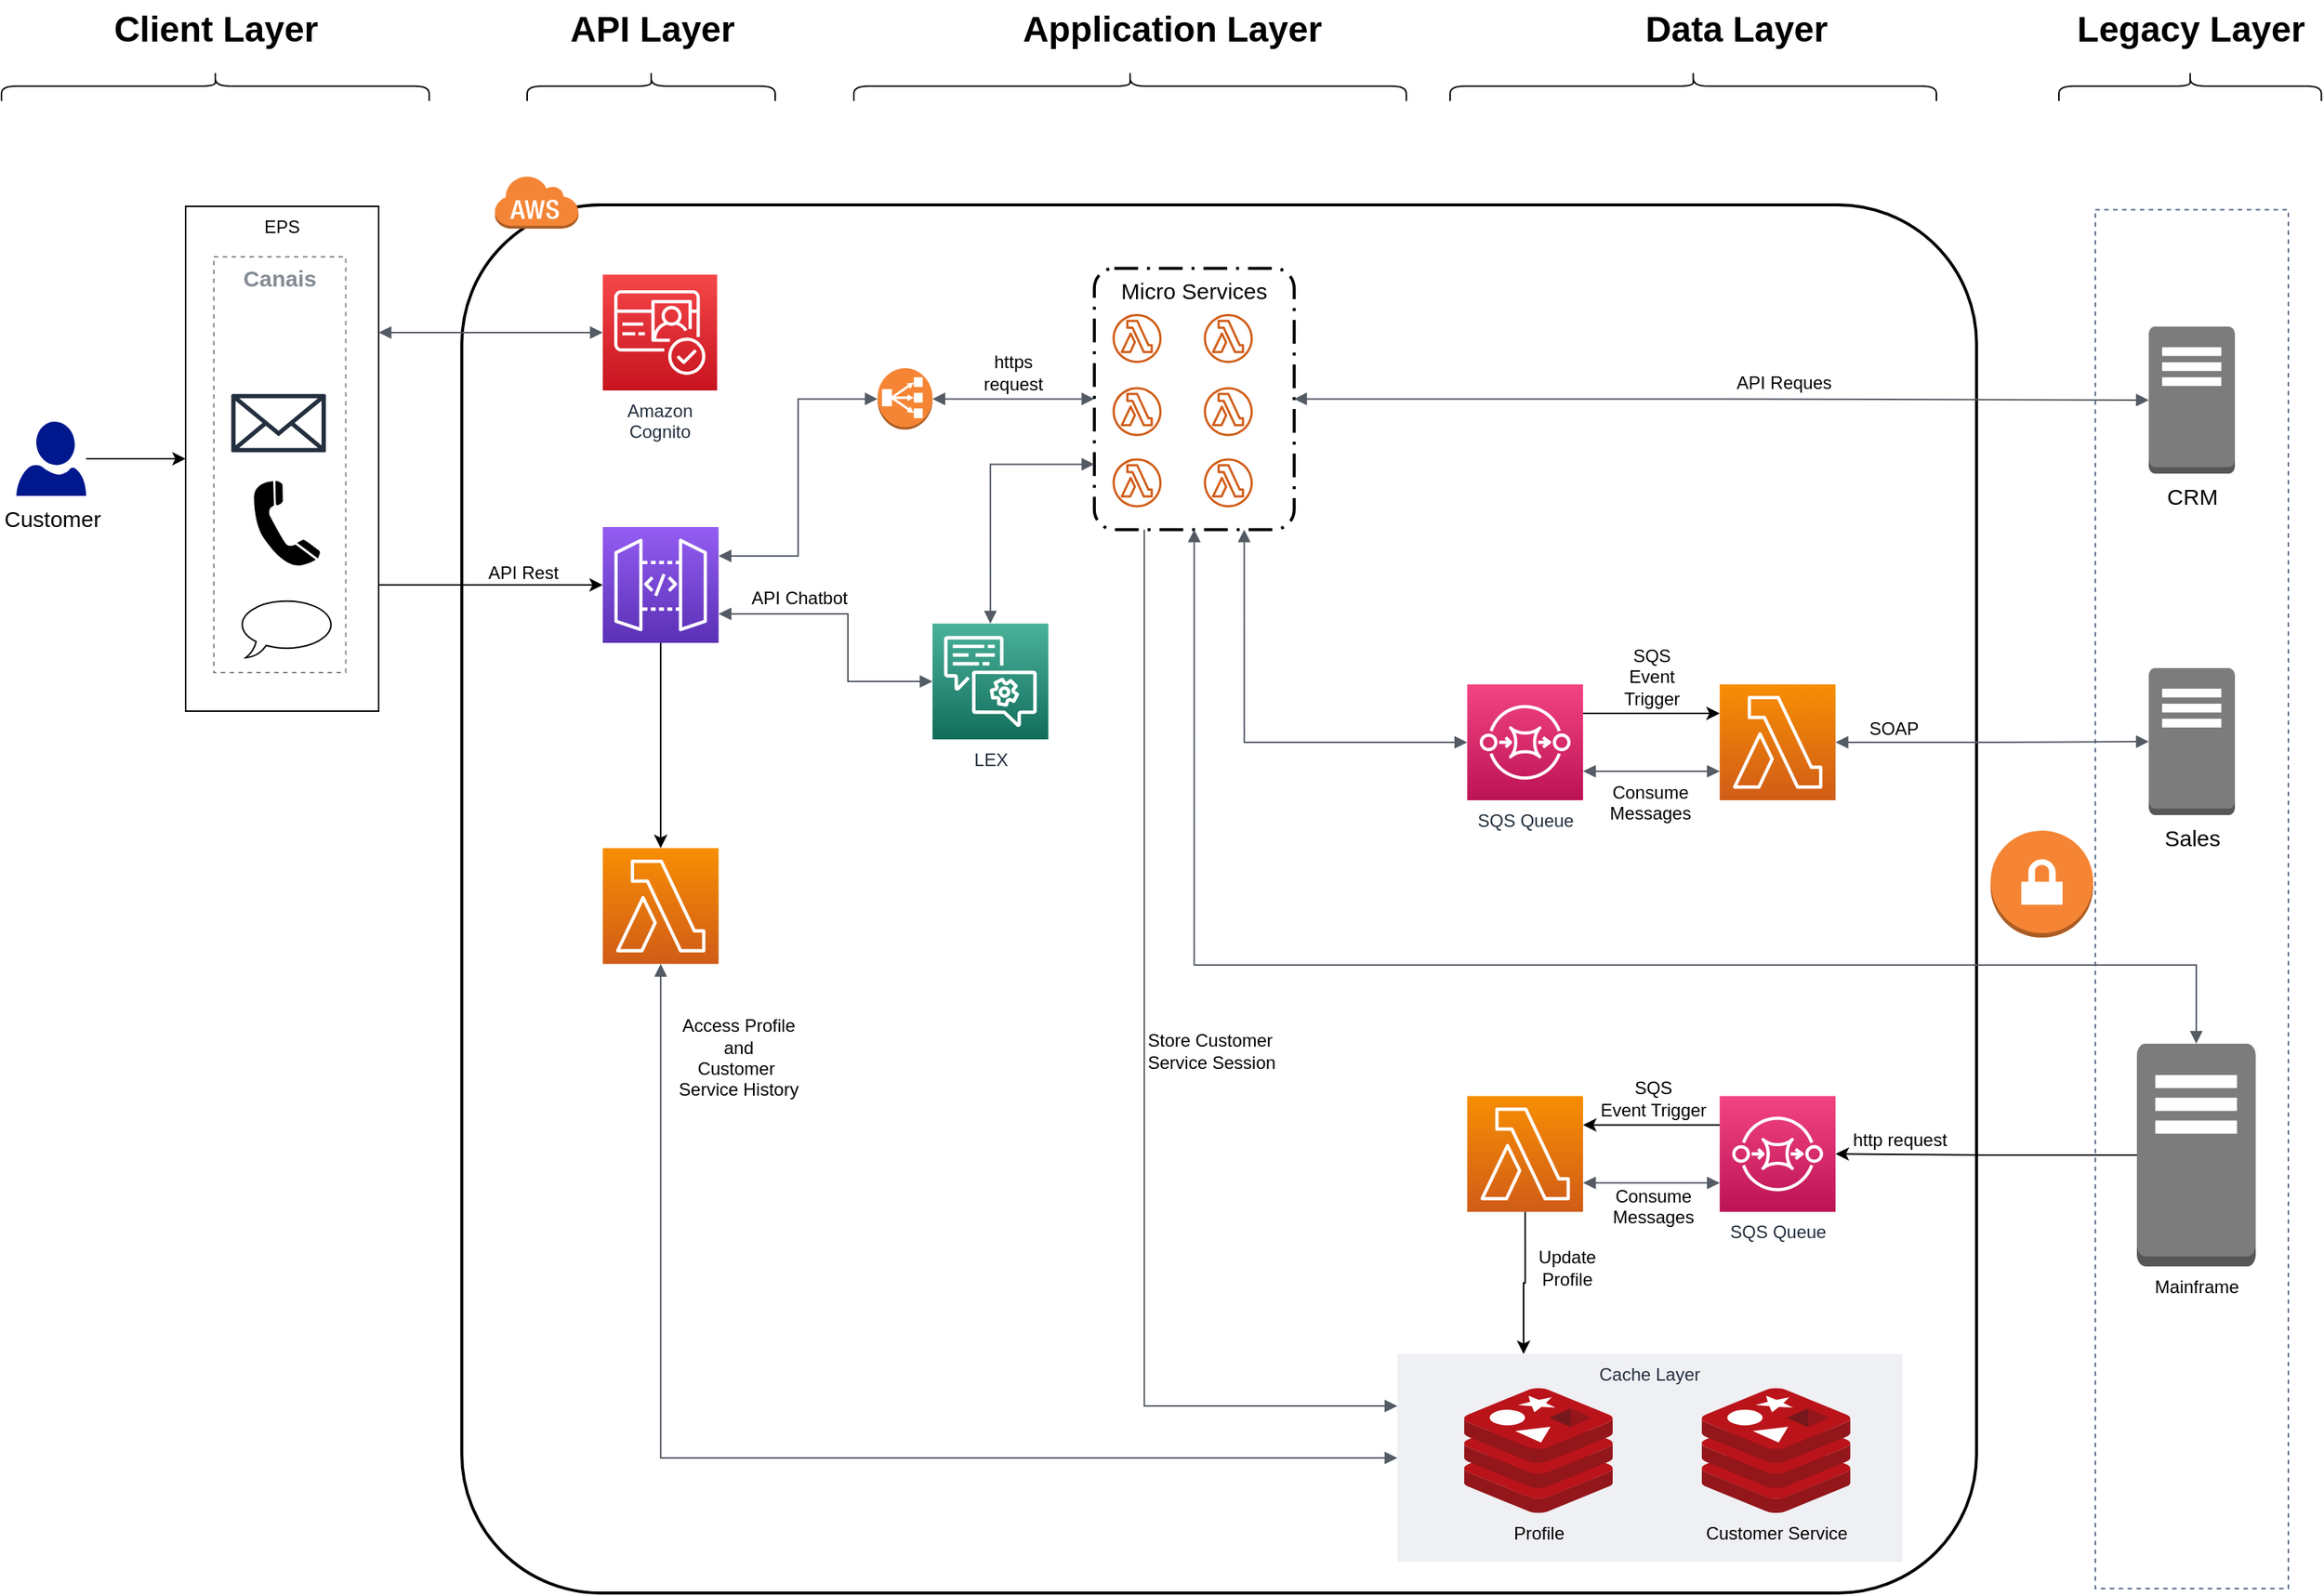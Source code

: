 <mxfile version="14.2.7" type="github">
  <diagram id="Ht1M8jgEwFfnCIfOTk4-" name="Page-1">
    <mxGraphModel dx="1117" dy="637" grid="1" gridSize="10" guides="1" tooltips="1" connect="1" arrows="1" fold="1" page="1" pageScale="1" pageWidth="1654" pageHeight="1169" math="0" shadow="0">
      <root>
        <mxCell id="0" />
        <mxCell id="1" parent="0" />
        <mxCell id="k0RCSUfhI0zsTWzoeVMQ-3" value="" style="fillColor=none;strokeColor=#5A6C86;dashed=1;verticalAlign=top;fontStyle=1;fontColor=#5A6C86;fontSize=15;" vertex="1" parent="1">
          <mxGeometry x="1440" y="171.25" width="130" height="928.75" as="geometry" />
        </mxCell>
        <mxCell id="k0RCSUfhI0zsTWzoeVMQ-63" value="" style="group" vertex="1" connectable="0" parent="1">
          <mxGeometry x="340" y="148" width="1020" height="955" as="geometry" />
        </mxCell>
        <mxCell id="k0RCSUfhI0zsTWzoeVMQ-13" value="" style="rounded=1;arcSize=10;dashed=0;fillColor=none;gradientColor=none;strokeWidth=2;fontSize=15;" vertex="1" parent="k0RCSUfhI0zsTWzoeVMQ-63">
          <mxGeometry y="20" width="1020.0" height="935" as="geometry" />
        </mxCell>
        <mxCell id="k0RCSUfhI0zsTWzoeVMQ-14" value="" style="dashed=0;html=1;shape=mxgraph.aws3.cloud;fillColor=#F58536;gradientColor=none;dashed=0;fontSize=15;" vertex="1" parent="k0RCSUfhI0zsTWzoeVMQ-63">
          <mxGeometry x="21.818" width="56.727" height="36" as="geometry" />
        </mxCell>
        <mxCell id="k0RCSUfhI0zsTWzoeVMQ-65" value="" style="points=[[0,0,0],[0.25,0,0],[0.5,0,0],[0.75,0,0],[1,0,0],[0,1,0],[0.25,1,0],[0.5,1,0],[0.75,1,0],[1,1,0],[0,0.25,0],[0,0.5,0],[0,0.75,0],[1,0.25,0],[1,0.5,0],[1,0.75,0]];outlineConnect=0;fontColor=#232F3E;gradientColor=#F78E04;gradientDirection=north;fillColor=#D05C17;strokeColor=#ffffff;dashed=0;verticalLabelPosition=bottom;verticalAlign=top;align=center;html=1;fontSize=12;fontStyle=0;aspect=fixed;shape=mxgraph.aws4.resourceIcon;resIcon=mxgraph.aws4.lambda;" vertex="1" parent="k0RCSUfhI0zsTWzoeVMQ-63">
          <mxGeometry x="94.908" y="453.25" width="78" height="78" as="geometry" />
        </mxCell>
        <mxCell id="k0RCSUfhI0zsTWzoeVMQ-80" value="Micro Services" style="rounded=1;arcSize=10;dashed=1;fillColor=none;gradientColor=none;dashPattern=8 3 1 3;strokeWidth=2;labelBackgroundColor=none;fontSize=15;verticalAlign=top;" vertex="1" parent="k0RCSUfhI0zsTWzoeVMQ-63">
          <mxGeometry x="425.936" y="62.69" width="134.566" height="176" as="geometry" />
        </mxCell>
        <mxCell id="k0RCSUfhI0zsTWzoeVMQ-81" value="" style="outlineConnect=0;fontColor=#232F3E;gradientColor=none;fillColor=#D05C17;strokeColor=none;dashed=0;verticalLabelPosition=bottom;verticalAlign=top;align=center;html=1;fontSize=12;fontStyle=0;aspect=fixed;pointerEvents=1;shape=mxgraph.aws4.lambda_function;labelBackgroundColor=none;" vertex="1" parent="k0RCSUfhI0zsTWzoeVMQ-63">
          <mxGeometry x="438.225" y="93.44" width="33" height="33" as="geometry" />
        </mxCell>
        <mxCell id="k0RCSUfhI0zsTWzoeVMQ-82" value="" style="outlineConnect=0;dashed=0;verticalLabelPosition=bottom;verticalAlign=top;align=center;html=1;shape=mxgraph.aws3.classic_load_balancer;fillColor=#F58534;gradientColor=none;labelBackgroundColor=none;fontSize=15;" vertex="1" parent="k0RCSUfhI0zsTWzoeVMQ-63">
          <mxGeometry x="280" y="130" width="36.94" height="41.38" as="geometry" />
        </mxCell>
        <mxCell id="k0RCSUfhI0zsTWzoeVMQ-86" value="" style="outlineConnect=0;fontColor=#232F3E;gradientColor=none;fillColor=#D05C17;strokeColor=none;dashed=0;verticalLabelPosition=bottom;verticalAlign=top;align=center;html=1;fontSize=12;fontStyle=0;aspect=fixed;pointerEvents=1;shape=mxgraph.aws4.lambda_function;labelBackgroundColor=none;" vertex="1" parent="k0RCSUfhI0zsTWzoeVMQ-63">
          <mxGeometry x="499.671" y="93.44" width="33" height="33" as="geometry" />
        </mxCell>
        <mxCell id="k0RCSUfhI0zsTWzoeVMQ-87" value="" style="outlineConnect=0;fontColor=#232F3E;gradientColor=none;fillColor=#D05C17;strokeColor=none;dashed=0;verticalLabelPosition=bottom;verticalAlign=top;align=center;html=1;fontSize=12;fontStyle=0;aspect=fixed;pointerEvents=1;shape=mxgraph.aws4.lambda_function;labelBackgroundColor=none;" vertex="1" parent="k0RCSUfhI0zsTWzoeVMQ-63">
          <mxGeometry x="438.225" y="142.69" width="33" height="33" as="geometry" />
        </mxCell>
        <mxCell id="k0RCSUfhI0zsTWzoeVMQ-88" value="" style="outlineConnect=0;fontColor=#232F3E;gradientColor=none;fillColor=#D05C17;strokeColor=none;dashed=0;verticalLabelPosition=bottom;verticalAlign=top;align=center;html=1;fontSize=12;fontStyle=0;aspect=fixed;pointerEvents=1;shape=mxgraph.aws4.lambda_function;labelBackgroundColor=none;" vertex="1" parent="k0RCSUfhI0zsTWzoeVMQ-63">
          <mxGeometry x="499.671" y="142.69" width="33" height="33" as="geometry" />
        </mxCell>
        <mxCell id="k0RCSUfhI0zsTWzoeVMQ-89" value="" style="outlineConnect=0;fontColor=#232F3E;gradientColor=none;fillColor=#D05C17;strokeColor=none;dashed=0;verticalLabelPosition=bottom;verticalAlign=top;align=center;html=1;fontSize=12;fontStyle=0;aspect=fixed;pointerEvents=1;shape=mxgraph.aws4.lambda_function;labelBackgroundColor=none;" vertex="1" parent="k0RCSUfhI0zsTWzoeVMQ-63">
          <mxGeometry x="438.225" y="190.69" width="33" height="33" as="geometry" />
        </mxCell>
        <mxCell id="k0RCSUfhI0zsTWzoeVMQ-90" value="" style="outlineConnect=0;fontColor=#232F3E;gradientColor=none;fillColor=#D05C17;strokeColor=none;dashed=0;verticalLabelPosition=bottom;verticalAlign=top;align=center;html=1;fontSize=12;fontStyle=0;aspect=fixed;pointerEvents=1;shape=mxgraph.aws4.lambda_function;labelBackgroundColor=none;" vertex="1" parent="k0RCSUfhI0zsTWzoeVMQ-63">
          <mxGeometry x="499.671" y="190.69" width="33" height="33" as="geometry" />
        </mxCell>
        <mxCell id="k0RCSUfhI0zsTWzoeVMQ-93" value="" style="edgeStyle=orthogonalEdgeStyle;html=1;endArrow=block;elbow=vertical;startArrow=block;startFill=1;endFill=1;strokeColor=#545B64;rounded=0;fontSize=15;exitX=1;exitY=0.5;exitDx=0;exitDy=0;entryX=0;entryY=0.5;entryDx=0;entryDy=0;exitPerimeter=0;labelBackgroundColor=none;verticalAlign=bottom;" edge="1" parent="k0RCSUfhI0zsTWzoeVMQ-63" source="k0RCSUfhI0zsTWzoeVMQ-82" target="k0RCSUfhI0zsTWzoeVMQ-80">
          <mxGeometry width="100" relative="1" as="geometry">
            <mxPoint x="408.0" y="250" as="sourcePoint" />
            <mxPoint x="559.046" y="250" as="targetPoint" />
          </mxGeometry>
        </mxCell>
        <mxCell id="k0RCSUfhI0zsTWzoeVMQ-103" value="https &lt;br style=&quot;font-size: 12px;&quot;&gt;request" style="edgeLabel;html=1;align=center;verticalAlign=bottom;resizable=0;points=[];fontSize=12;labelBackgroundColor=none;" vertex="1" connectable="0" parent="k0RCSUfhI0zsTWzoeVMQ-93">
          <mxGeometry x="-0.268" y="1" relative="1" as="geometry">
            <mxPoint x="14" as="offset" />
          </mxGeometry>
        </mxCell>
        <mxCell id="k0RCSUfhI0zsTWzoeVMQ-130" style="edgeStyle=orthogonalEdgeStyle;rounded=0;orthogonalLoop=1;jettySize=auto;html=1;exitX=1;exitY=0.25;exitDx=0;exitDy=0;exitPerimeter=0;entryX=0;entryY=0.25;entryDx=0;entryDy=0;entryPerimeter=0;labelBackgroundColor=none;fontSize=15;verticalAlign=bottom;" edge="1" parent="k0RCSUfhI0zsTWzoeVMQ-63" source="k0RCSUfhI0zsTWzoeVMQ-106" target="k0RCSUfhI0zsTWzoeVMQ-129">
          <mxGeometry relative="1" as="geometry" />
        </mxCell>
        <mxCell id="k0RCSUfhI0zsTWzoeVMQ-134" value="SQS&lt;br style=&quot;font-size: 12px;&quot;&gt;Event&lt;br style=&quot;font-size: 12px;&quot;&gt;Trigger" style="edgeLabel;html=1;align=center;verticalAlign=bottom;resizable=0;points=[];fontSize=12;labelBackgroundColor=none;" vertex="1" connectable="0" parent="k0RCSUfhI0zsTWzoeVMQ-130">
          <mxGeometry x="0.241" y="1" relative="1" as="geometry">
            <mxPoint x="-11" as="offset" />
          </mxGeometry>
        </mxCell>
        <mxCell id="k0RCSUfhI0zsTWzoeVMQ-106" value="SQS Queue" style="points=[[0,0,0],[0.25,0,0],[0.5,0,0],[0.75,0,0],[1,0,0],[0,1,0],[0.25,1,0],[0.5,1,0],[0.75,1,0],[1,1,0],[0,0.25,0],[0,0.5,0],[0,0.75,0],[1,0.25,0],[1,0.5,0],[1,0.75,0]];outlineConnect=0;fontColor=#232F3E;gradientColor=#F34482;gradientDirection=north;fillColor=#BC1356;strokeColor=#ffffff;dashed=0;verticalLabelPosition=bottom;verticalAlign=top;align=center;html=1;fontSize=12;fontStyle=0;aspect=fixed;shape=mxgraph.aws4.resourceIcon;resIcon=mxgraph.aws4.sqs;" vertex="1" parent="k0RCSUfhI0zsTWzoeVMQ-63">
          <mxGeometry x="677.06" y="343" width="78" height="78" as="geometry" />
        </mxCell>
        <mxCell id="k0RCSUfhI0zsTWzoeVMQ-109" value="" style="edgeStyle=orthogonalEdgeStyle;html=1;endArrow=block;elbow=vertical;startArrow=block;startFill=1;endFill=1;strokeColor=#545B64;rounded=0;labelBackgroundColor=none;fontSize=15;entryX=0;entryY=0.5;entryDx=0;entryDy=0;entryPerimeter=0;exitX=0.75;exitY=1;exitDx=0;exitDy=0;" edge="1" parent="k0RCSUfhI0zsTWzoeVMQ-63" source="k0RCSUfhI0zsTWzoeVMQ-80" target="k0RCSUfhI0zsTWzoeVMQ-106">
          <mxGeometry width="100" relative="1" as="geometry">
            <mxPoint x="761.928" y="212" as="sourcePoint" />
            <mxPoint x="884.819" y="212" as="targetPoint" />
          </mxGeometry>
        </mxCell>
        <mxCell id="k0RCSUfhI0zsTWzoeVMQ-129" value="" style="points=[[0,0,0],[0.25,0,0],[0.5,0,0],[0.75,0,0],[1,0,0],[0,1,0],[0.25,1,0],[0.5,1,0],[0.75,1,0],[1,1,0],[0,0.25,0],[0,0.5,0],[0,0.75,0],[1,0.25,0],[1,0.5,0],[1,0.75,0]];outlineConnect=0;fontColor=#232F3E;gradientColor=#F78E04;gradientDirection=north;fillColor=#D05C17;strokeColor=#ffffff;dashed=0;verticalLabelPosition=bottom;verticalAlign=top;align=center;html=1;fontSize=12;fontStyle=0;aspect=fixed;shape=mxgraph.aws4.resourceIcon;resIcon=mxgraph.aws4.lambda;" vertex="1" parent="k0RCSUfhI0zsTWzoeVMQ-63">
          <mxGeometry x="847.084" y="343" width="78" height="78" as="geometry" />
        </mxCell>
        <mxCell id="k0RCSUfhI0zsTWzoeVMQ-131" value="" style="edgeStyle=orthogonalEdgeStyle;html=1;endArrow=block;elbow=vertical;startArrow=block;startFill=1;endFill=1;strokeColor=#545B64;rounded=0;labelBackgroundColor=none;fontSize=15;exitX=1;exitY=0.75;exitDx=0;exitDy=0;exitPerimeter=0;entryX=0;entryY=0.75;entryDx=0;entryDy=0;entryPerimeter=0;" edge="1" parent="k0RCSUfhI0zsTWzoeVMQ-63" source="k0RCSUfhI0zsTWzoeVMQ-106" target="k0RCSUfhI0zsTWzoeVMQ-129">
          <mxGeometry width="100" relative="1" as="geometry">
            <mxPoint x="760.06" y="454" as="sourcePoint" />
            <mxPoint x="882.952" y="454" as="targetPoint" />
          </mxGeometry>
        </mxCell>
        <mxCell id="k0RCSUfhI0zsTWzoeVMQ-98" value="&lt;br style=&quot;font-size: 12px&quot;&gt;&lt;br style=&quot;font-size: 12px&quot;&gt;&lt;span style=&quot;color: rgb(0 , 0 , 0) ; font-family: &amp;#34;helvetica&amp;#34; ; font-size: 12px ; font-style: normal ; font-weight: 400 ; letter-spacing: normal ; text-align: center ; text-indent: 0px ; text-transform: none ; word-spacing: 0px ; display: inline ; float: none&quot;&gt;Access Profile &lt;br&gt;and&lt;/span&gt;&lt;br style=&quot;color: rgb(0 , 0 , 0) ; font-family: &amp;#34;helvetica&amp;#34; ; font-size: 12px ; font-style: normal ; font-weight: 400 ; letter-spacing: normal ; text-align: center ; text-indent: 0px ; text-transform: none ; word-spacing: 0px&quot;&gt;&lt;span style=&quot;color: rgb(0 , 0 , 0) ; font-family: &amp;#34;helvetica&amp;#34; ; font-size: 12px ; font-style: normal ; font-weight: 400 ; letter-spacing: normal ; text-align: center ; text-indent: 0px ; text-transform: none ; word-spacing: 0px ; display: inline ; float: none&quot;&gt;Customer&amp;nbsp;&lt;br style=&quot;font-size: 12px&quot;&gt;Service History&lt;/span&gt;" style="edgeLabel;html=1;align=center;verticalAlign=middle;resizable=0;points=[];fontSize=12;labelBackgroundColor=none;" vertex="1" connectable="0" parent="k0RCSUfhI0zsTWzoeVMQ-63">
          <mxGeometry x="211.205" y="573" as="geometry">
            <mxPoint x="-25" y="7" as="offset" />
          </mxGeometry>
        </mxCell>
        <mxCell id="k0RCSUfhI0zsTWzoeVMQ-42" value="Cache Layer" style="fillColor=#EFF0F3;strokeColor=none;dashed=0;verticalAlign=top;fontStyle=0;fontColor=#232F3D;" vertex="1" parent="k0RCSUfhI0zsTWzoeVMQ-63">
          <mxGeometry x="630" y="794" width="340" height="140" as="geometry" />
        </mxCell>
        <mxCell id="k0RCSUfhI0zsTWzoeVMQ-41" value="Profile" style="aspect=fixed;html=1;points=[];align=center;image;fontSize=12;image=img/lib/mscae/Cache_Redis_Product.svg;labelBackgroundColor=none;" vertex="1" parent="k0RCSUfhI0zsTWzoeVMQ-63">
          <mxGeometry x="675" y="817" width="100" height="84" as="geometry" />
        </mxCell>
        <mxCell id="k0RCSUfhI0zsTWzoeVMQ-43" value="Customer Service" style="aspect=fixed;html=1;points=[];align=center;image;fontSize=12;image=img/lib/mscae/Cache_Redis_Product.svg;labelBackgroundColor=none;" vertex="1" parent="k0RCSUfhI0zsTWzoeVMQ-63">
          <mxGeometry x="835" y="817" width="100" height="84" as="geometry" />
        </mxCell>
        <mxCell id="k0RCSUfhI0zsTWzoeVMQ-97" value="" style="edgeStyle=orthogonalEdgeStyle;html=1;endArrow=block;elbow=vertical;startArrow=block;startFill=1;endFill=1;strokeColor=#545B64;rounded=0;fontSize=15;entryX=0.5;entryY=1;entryDx=0;entryDy=0;entryPerimeter=0;exitX=0;exitY=0.5;exitDx=0;exitDy=0;" edge="1" parent="k0RCSUfhI0zsTWzoeVMQ-63" source="k0RCSUfhI0zsTWzoeVMQ-42" target="k0RCSUfhI0zsTWzoeVMQ-65">
          <mxGeometry width="100" relative="1" as="geometry">
            <mxPoint x="100" y="512" as="sourcePoint" />
            <mxPoint x="200" y="512" as="targetPoint" />
          </mxGeometry>
        </mxCell>
        <mxCell id="k0RCSUfhI0zsTWzoeVMQ-27" value="SQS Queue" style="points=[[0,0,0],[0.25,0,0],[0.5,0,0],[0.75,0,0],[1,0,0],[0,1,0],[0.25,1,0],[0.5,1,0],[0.75,1,0],[1,1,0],[0,0.25,0],[0,0.5,0],[0,0.75,0],[1,0.25,0],[1,0.5,0],[1,0.75,0]];outlineConnect=0;fontColor=#232F3E;gradientColor=#F34482;gradientDirection=north;fillColor=#BC1356;strokeColor=#ffffff;dashed=0;verticalLabelPosition=bottom;verticalAlign=top;align=center;html=1;fontSize=12;fontStyle=0;aspect=fixed;shape=mxgraph.aws4.resourceIcon;resIcon=mxgraph.aws4.sqs;" vertex="1" parent="k0RCSUfhI0zsTWzoeVMQ-63">
          <mxGeometry x="847.08" y="620.25" width="78" height="78" as="geometry" />
        </mxCell>
        <mxCell id="k0RCSUfhI0zsTWzoeVMQ-56" value="" style="points=[[0,0,0],[0.25,0,0],[0.5,0,0],[0.75,0,0],[1,0,0],[0,1,0],[0.25,1,0],[0.5,1,0],[0.75,1,0],[1,1,0],[0,0.25,0],[0,0.5,0],[0,0.75,0],[1,0.25,0],[1,0.5,0],[1,0.75,0]];outlineConnect=0;fontColor=#232F3E;gradientColor=#F78E04;gradientDirection=north;fillColor=#D05C17;strokeColor=#ffffff;dashed=0;verticalLabelPosition=bottom;verticalAlign=top;align=center;html=1;fontSize=12;fontStyle=0;aspect=fixed;shape=mxgraph.aws4.resourceIcon;resIcon=mxgraph.aws4.lambda;" vertex="1" parent="k0RCSUfhI0zsTWzoeVMQ-63">
          <mxGeometry x="677.06" y="620.25" width="78" height="78" as="geometry" />
        </mxCell>
        <mxCell id="k0RCSUfhI0zsTWzoeVMQ-54" value="" style="edgeStyle=orthogonalEdgeStyle;rounded=0;orthogonalLoop=1;jettySize=auto;html=1;fontSize=15;exitX=0;exitY=0.25;exitDx=0;exitDy=0;exitPerimeter=0;entryX=1;entryY=0.25;entryDx=0;entryDy=0;entryPerimeter=0;" edge="1" parent="k0RCSUfhI0zsTWzoeVMQ-63" source="k0RCSUfhI0zsTWzoeVMQ-27" target="k0RCSUfhI0zsTWzoeVMQ-56">
          <mxGeometry relative="1" as="geometry">
            <mxPoint x="467" y="659.333" as="targetPoint" />
          </mxGeometry>
        </mxCell>
        <mxCell id="k0RCSUfhI0zsTWzoeVMQ-59" value="SQS&lt;br style=&quot;font-size: 12px;&quot;&gt;Event Trigger" style="edgeLabel;html=1;align=center;verticalAlign=bottom;resizable=0;points=[];fontSize=12;labelBackgroundColor=none;" vertex="1" connectable="0" parent="k0RCSUfhI0zsTWzoeVMQ-54">
          <mxGeometry x="-0.211" y="1" relative="1" as="geometry">
            <mxPoint x="-9.33" y="-2.5" as="offset" />
          </mxGeometry>
        </mxCell>
        <mxCell id="k0RCSUfhI0zsTWzoeVMQ-58" value="" style="edgeStyle=orthogonalEdgeStyle;html=1;endArrow=block;elbow=vertical;startArrow=block;startFill=1;endFill=1;strokeColor=#545B64;rounded=0;fontSize=15;exitX=1;exitY=0.75;exitDx=0;exitDy=0;exitPerimeter=0;entryX=0;entryY=0.75;entryDx=0;entryDy=0;entryPerimeter=0;" edge="1" parent="k0RCSUfhI0zsTWzoeVMQ-63" source="k0RCSUfhI0zsTWzoeVMQ-56" target="k0RCSUfhI0zsTWzoeVMQ-27">
          <mxGeometry width="100" relative="1" as="geometry">
            <mxPoint x="480" y="672" as="sourcePoint" />
            <mxPoint x="580" y="672" as="targetPoint" />
          </mxGeometry>
        </mxCell>
        <mxCell id="k0RCSUfhI0zsTWzoeVMQ-135" value="Consume&lt;br style=&quot;font-size: 12px;&quot;&gt;Messages" style="edgeLabel;html=1;align=center;verticalAlign=top;resizable=0;points=[];fontSize=12;labelBackgroundColor=none;" vertex="1" connectable="0" parent="k0RCSUfhI0zsTWzoeVMQ-58">
          <mxGeometry x="-0.277" y="-2" relative="1" as="geometry">
            <mxPoint x="13.33" y="-6.5" as="offset" />
          </mxGeometry>
        </mxCell>
        <mxCell id="k0RCSUfhI0zsTWzoeVMQ-61" style="edgeStyle=orthogonalEdgeStyle;rounded=0;orthogonalLoop=1;jettySize=auto;html=1;fontSize=15;exitX=0.5;exitY=1;exitDx=0;exitDy=0;exitPerimeter=0;entryX=0.25;entryY=0;entryDx=0;entryDy=0;" edge="1" parent="k0RCSUfhI0zsTWzoeVMQ-63" source="k0RCSUfhI0zsTWzoeVMQ-56" target="k0RCSUfhI0zsTWzoeVMQ-42">
          <mxGeometry relative="1" as="geometry" />
        </mxCell>
        <mxCell id="k0RCSUfhI0zsTWzoeVMQ-62" value="Update &lt;br style=&quot;font-size: 12px;&quot;&gt;Profile" style="edgeLabel;html=1;align=center;verticalAlign=bottom;resizable=0;points=[];fontSize=12;labelBackgroundColor=none;" vertex="1" connectable="0" parent="k0RCSUfhI0zsTWzoeVMQ-61">
          <mxGeometry x="-0.256" relative="1" as="geometry">
            <mxPoint x="28" y="18.75" as="offset" />
          </mxGeometry>
        </mxCell>
        <mxCell id="k0RCSUfhI0zsTWzoeVMQ-165" value="Consume&lt;br style=&quot;font-size: 12px;&quot;&gt;Messages" style="edgeLabel;html=1;align=center;verticalAlign=top;resizable=0;points=[];fontSize=12;labelBackgroundColor=none;" vertex="1" connectable="0" parent="k0RCSUfhI0zsTWzoeVMQ-63">
          <mxGeometry x="800.001" y="402" as="geometry" />
        </mxCell>
        <mxCell id="k0RCSUfhI0zsTWzoeVMQ-170" value="LEX" style="points=[[0,0,0],[0.25,0,0],[0.5,0,0],[0.75,0,0],[1,0,0],[0,1,0],[0.25,1,0],[0.5,1,0],[0.75,1,0],[1,1,0],[0,0.25,0],[0,0.5,0],[0,0.75,0],[1,0.25,0],[1,0.5,0],[1,0.75,0]];outlineConnect=0;fontColor=#232F3E;gradientColor=#4AB29A;gradientDirection=north;fillColor=#116D5B;strokeColor=#ffffff;dashed=0;verticalLabelPosition=bottom;verticalAlign=top;align=center;html=1;fontSize=12;fontStyle=0;aspect=fixed;shape=mxgraph.aws4.resourceIcon;resIcon=mxgraph.aws4.lex;labelBackgroundColor=none;" vertex="1" parent="k0RCSUfhI0zsTWzoeVMQ-63">
          <mxGeometry x="316.94" y="302" width="78" height="78" as="geometry" />
        </mxCell>
        <mxCell id="k0RCSUfhI0zsTWzoeVMQ-178" value="" style="edgeStyle=orthogonalEdgeStyle;html=1;endArrow=block;elbow=vertical;startArrow=block;startFill=1;endFill=1;strokeColor=#545B64;rounded=0;labelBackgroundColor=none;fontSize=12;entryX=0;entryY=0.75;entryDx=0;entryDy=0;exitX=0.5;exitY=0;exitDx=0;exitDy=0;exitPerimeter=0;" edge="1" parent="k0RCSUfhI0zsTWzoeVMQ-63" source="k0RCSUfhI0zsTWzoeVMQ-170" target="k0RCSUfhI0zsTWzoeVMQ-80">
          <mxGeometry width="100" relative="1" as="geometry">
            <mxPoint x="370" y="492" as="sourcePoint" />
            <mxPoint x="470" y="492" as="targetPoint" />
          </mxGeometry>
        </mxCell>
        <mxCell id="k0RCSUfhI0zsTWzoeVMQ-181" value="" style="edgeStyle=orthogonalEdgeStyle;html=1;endArrow=block;elbow=vertical;startArrow=none;endFill=1;strokeColor=#545B64;rounded=0;labelBackgroundColor=none;fontSize=12;exitX=0.25;exitY=1;exitDx=0;exitDy=0;entryX=0;entryY=0.25;entryDx=0;entryDy=0;" edge="1" parent="k0RCSUfhI0zsTWzoeVMQ-63" source="k0RCSUfhI0zsTWzoeVMQ-80" target="k0RCSUfhI0zsTWzoeVMQ-42">
          <mxGeometry width="100" relative="1" as="geometry">
            <mxPoint x="430" y="232" as="sourcePoint" />
            <mxPoint x="530" y="232" as="targetPoint" />
          </mxGeometry>
        </mxCell>
        <mxCell id="k0RCSUfhI0zsTWzoeVMQ-182" value="Store Customer &lt;br&gt;Service Session" style="edgeLabel;html=1;align=left;verticalAlign=middle;resizable=0;points=[];fontSize=12;labelBackgroundColor=none;" vertex="1" connectable="0" parent="k0RCSUfhI0zsTWzoeVMQ-181">
          <mxGeometry x="-0.076" relative="1" as="geometry">
            <mxPoint as="offset" />
          </mxGeometry>
        </mxCell>
        <mxCell id="k0RCSUfhI0zsTWzoeVMQ-73" value="EPS" style="fillColor=none;dashed=0;verticalAlign=top;fontStyle=0;labelBackgroundColor=none;" vertex="1" parent="1">
          <mxGeometry x="154" y="169" width="130" height="340" as="geometry" />
        </mxCell>
        <mxCell id="k0RCSUfhI0zsTWzoeVMQ-71" style="edgeStyle=orthogonalEdgeStyle;rounded=0;orthogonalLoop=1;jettySize=auto;html=1;exitX=1;exitY=0.75;exitDx=0;exitDy=0;fontSize=15;entryX=0;entryY=0.5;entryDx=0;entryDy=0;entryPerimeter=0;" edge="1" parent="1" source="k0RCSUfhI0zsTWzoeVMQ-73" target="k0RCSUfhI0zsTWzoeVMQ-83">
          <mxGeometry relative="1" as="geometry">
            <mxPoint x="403.91" y="424" as="targetPoint" />
          </mxGeometry>
        </mxCell>
        <mxCell id="k0RCSUfhI0zsTWzoeVMQ-104" value="API Rest" style="edgeLabel;html=1;align=center;verticalAlign=bottom;resizable=0;points=[];fontSize=12;labelBackgroundColor=none;" vertex="1" connectable="0" parent="k0RCSUfhI0zsTWzoeVMQ-71">
          <mxGeometry x="-0.321" relative="1" as="geometry">
            <mxPoint x="46" as="offset" />
          </mxGeometry>
        </mxCell>
        <mxCell id="k0RCSUfhI0zsTWzoeVMQ-68" style="edgeStyle=orthogonalEdgeStyle;rounded=0;orthogonalLoop=1;jettySize=auto;html=1;fontSize=15;entryX=0;entryY=0.5;entryDx=0;entryDy=0;" edge="1" parent="1" source="k0RCSUfhI0zsTWzoeVMQ-66" target="k0RCSUfhI0zsTWzoeVMQ-73">
          <mxGeometry relative="1" as="geometry">
            <mxPoint x="150" y="334" as="targetPoint" />
          </mxGeometry>
        </mxCell>
        <mxCell id="k0RCSUfhI0zsTWzoeVMQ-66" value="Customer" style="aspect=fixed;pointerEvents=1;shadow=0;dashed=0;html=1;strokeColor=none;labelPosition=center;verticalLabelPosition=bottom;verticalAlign=top;align=center;fillColor=#00188D;shape=mxgraph.azure.user;labelBackgroundColor=none;fontSize=15;" vertex="1" parent="1">
          <mxGeometry x="40" y="314" width="47" height="50" as="geometry" />
        </mxCell>
        <mxCell id="k0RCSUfhI0zsTWzoeVMQ-70" value="" style="edgeStyle=orthogonalEdgeStyle;html=1;endArrow=block;elbow=vertical;startArrow=block;startFill=1;endFill=1;strokeColor=#545B64;rounded=0;fontSize=15;exitX=1;exitY=0.25;exitDx=0;exitDy=0;" edge="1" parent="1" source="k0RCSUfhI0zsTWzoeVMQ-73" target="UEzPUAAOIrF-is8g5C7q-111">
          <mxGeometry width="100" relative="1" as="geometry">
            <mxPoint x="290" y="320" as="sourcePoint" />
            <mxPoint x="390" y="320" as="targetPoint" />
          </mxGeometry>
        </mxCell>
        <mxCell id="k0RCSUfhI0zsTWzoeVMQ-74" value="" style="group" vertex="1" connectable="0" parent="1">
          <mxGeometry x="168.07" y="203" width="93.75" height="280" as="geometry" />
        </mxCell>
        <mxCell id="k0RCSUfhI0zsTWzoeVMQ-12" value="&lt;b style=&quot;font-size: 15px;&quot;&gt;&lt;font style=&quot;font-size: 15px;&quot;&gt;Canais&lt;/font&gt;&lt;/b&gt;" style="outlineConnect=0;gradientColor=none;html=1;whiteSpace=wrap;fontSize=15;fontStyle=0;strokeColor=#858B94;fillColor=none;verticalAlign=top;align=center;fontColor=#858B94;dashed=1;spacingTop=-1;" vertex="1" parent="k0RCSUfhI0zsTWzoeVMQ-74">
          <mxGeometry x="4.93" width="88.82" height="280" as="geometry" />
        </mxCell>
        <mxCell id="k0RCSUfhI0zsTWzoeVMQ-7" value="" style="shape=image;html=1;verticalAlign=top;verticalLabelPosition=bottom;labelBackgroundColor=#ffffff;imageAspect=0;aspect=fixed;image=https://cdn4.iconfinder.com/data/icons/miu-social/60/whatsapp-social-media-128.png" vertex="1" parent="k0RCSUfhI0zsTWzoeVMQ-74">
          <mxGeometry y="8" width="92" height="92" as="geometry" />
        </mxCell>
        <mxCell id="k0RCSUfhI0zsTWzoeVMQ-8" value="" style="outlineConnect=0;fontColor=#232F3E;gradientColor=none;fillColor=#232F3E;strokeColor=none;dashed=0;verticalLabelPosition=bottom;verticalAlign=top;align=center;html=1;fontSize=12;fontStyle=0;aspect=fixed;pointerEvents=1;shape=mxgraph.aws4.email_2;" vertex="1" parent="k0RCSUfhI0zsTWzoeVMQ-74">
          <mxGeometry x="16.68" y="92" width="63.68" height="40" as="geometry" />
        </mxCell>
        <mxCell id="k0RCSUfhI0zsTWzoeVMQ-10" value="" style="whiteSpace=wrap;html=1;shape=mxgraph.basic.oval_callout" vertex="1" parent="k0RCSUfhI0zsTWzoeVMQ-74">
          <mxGeometry x="20.91" y="230" width="66.66" height="40" as="geometry" />
        </mxCell>
        <mxCell id="k0RCSUfhI0zsTWzoeVMQ-11" value="" style="shape=mxgraph.signs.tech.telephone_3;html=1;pointerEvents=1;fillColor=#000000;strokeColor=none;verticalLabelPosition=bottom;verticalAlign=top;align=center;" vertex="1" parent="k0RCSUfhI0zsTWzoeVMQ-74">
          <mxGeometry x="31.81" y="150.75" width="44.86" height="58.5" as="geometry" />
        </mxCell>
        <mxCell id="k0RCSUfhI0zsTWzoeVMQ-91" style="edgeStyle=orthogonalEdgeStyle;rounded=0;orthogonalLoop=1;jettySize=auto;html=1;exitX=0.5;exitY=1;exitDx=0;exitDy=0;exitPerimeter=0;entryX=0.5;entryY=0;entryDx=0;entryDy=0;entryPerimeter=0;fontSize=15;" edge="1" parent="1" source="k0RCSUfhI0zsTWzoeVMQ-83" target="k0RCSUfhI0zsTWzoeVMQ-65">
          <mxGeometry relative="1" as="geometry" />
        </mxCell>
        <mxCell id="k0RCSUfhI0zsTWzoeVMQ-83" value="" style="points=[[0,0,0],[0.25,0,0],[0.5,0,0],[0.75,0,0],[1,0,0],[0,1,0],[0.25,1,0],[0.5,1,0],[0.75,1,0],[1,1,0],[0,0.25,0],[0,0.5,0],[0,0.75,0],[1,0.25,0],[1,0.5,0],[1,0.75,0]];outlineConnect=0;fontColor=#232F3E;gradientColor=#945DF2;gradientDirection=north;fillColor=#5A30B5;strokeColor=#ffffff;dashed=0;verticalLabelPosition=bottom;verticalAlign=top;align=center;html=1;fontSize=12;fontStyle=0;aspect=fixed;shape=mxgraph.aws4.resourceIcon;resIcon=mxgraph.aws4.api_gateway;labelBackgroundColor=none;" vertex="1" parent="1">
          <mxGeometry x="434.91" y="385" width="78" height="78" as="geometry" />
        </mxCell>
        <mxCell id="UEzPUAAOIrF-is8g5C7q-111" value="Amazon &lt;br&gt;Cognito" style="outlineConnect=0;fontColor=#232F3E;gradientColor=#F54749;gradientDirection=north;fillColor=#C7131F;strokeColor=#ffffff;dashed=0;verticalLabelPosition=bottom;verticalAlign=top;align=center;html=1;fontSize=12;fontStyle=0;aspect=fixed;shape=mxgraph.aws4.resourceIcon;resIcon=mxgraph.aws4.cognito;labelBackgroundColor=#ffffff;" parent="1" vertex="1">
          <mxGeometry x="434.91" y="215" width="77" height="78" as="geometry" />
        </mxCell>
        <mxCell id="k0RCSUfhI0zsTWzoeVMQ-92" value="" style="edgeStyle=orthogonalEdgeStyle;html=1;endArrow=block;elbow=vertical;startArrow=block;startFill=1;endFill=1;strokeColor=#545B64;rounded=0;fontSize=15;entryX=0;entryY=0.5;entryDx=0;entryDy=0;entryPerimeter=0;exitX=1;exitY=0.25;exitDx=0;exitDy=0;exitPerimeter=0;" edge="1" parent="1" source="k0RCSUfhI0zsTWzoeVMQ-83" target="k0RCSUfhI0zsTWzoeVMQ-82">
          <mxGeometry width="100" relative="1" as="geometry">
            <mxPoint x="480" y="410" as="sourcePoint" />
            <mxPoint x="602.91" y="410" as="targetPoint" />
          </mxGeometry>
        </mxCell>
        <mxCell id="k0RCSUfhI0zsTWzoeVMQ-99" value="CRM" style="outlineConnect=0;dashed=0;verticalLabelPosition=bottom;verticalAlign=top;align=center;html=1;shape=mxgraph.aws3.traditional_server;fillColor=#7D7C7C;gradientColor=none;labelBackgroundColor=none;fontSize=15;" vertex="1" parent="1">
          <mxGeometry x="1476" y="250" width="58" height="99" as="geometry" />
        </mxCell>
        <mxCell id="k0RCSUfhI0zsTWzoeVMQ-107" value="Sales" style="outlineConnect=0;dashed=0;verticalLabelPosition=bottom;verticalAlign=top;align=center;html=1;shape=mxgraph.aws3.traditional_server;fillColor=#7D7C7C;gradientColor=none;labelBackgroundColor=none;fontSize=15;" vertex="1" parent="1">
          <mxGeometry x="1476" y="480" width="58" height="99" as="geometry" />
        </mxCell>
        <mxCell id="k0RCSUfhI0zsTWzoeVMQ-132" value="" style="edgeStyle=orthogonalEdgeStyle;html=1;endArrow=block;elbow=vertical;startArrow=block;startFill=1;endFill=1;strokeColor=#545B64;rounded=0;labelBackgroundColor=none;fontSize=15;entryX=0;entryY=0.5;entryDx=0;entryDy=0;entryPerimeter=0;" edge="1" parent="1" source="k0RCSUfhI0zsTWzoeVMQ-129" target="k0RCSUfhI0zsTWzoeVMQ-107">
          <mxGeometry width="100" relative="1" as="geometry">
            <mxPoint x="1010" y="620" as="sourcePoint" />
            <mxPoint x="1110" y="620" as="targetPoint" />
          </mxGeometry>
        </mxCell>
        <mxCell id="k0RCSUfhI0zsTWzoeVMQ-133" value="SOAP" style="edgeLabel;html=1;align=center;verticalAlign=bottom;resizable=0;points=[];fontSize=12;labelBackgroundColor=none;" vertex="1" connectable="0" parent="k0RCSUfhI0zsTWzoeVMQ-132">
          <mxGeometry x="-0.635" y="1" relative="1" as="geometry">
            <mxPoint as="offset" />
          </mxGeometry>
        </mxCell>
        <mxCell id="k0RCSUfhI0zsTWzoeVMQ-138" value="" style="edgeStyle=orthogonalEdgeStyle;html=1;endArrow=block;elbow=vertical;startArrow=block;startFill=1;endFill=1;strokeColor=#545B64;rounded=0;labelBackgroundColor=none;fontSize=12;exitX=1;exitY=0.5;exitDx=0;exitDy=0;entryX=0;entryY=0.5;entryDx=0;entryDy=0;entryPerimeter=0;" edge="1" parent="1" source="k0RCSUfhI0zsTWzoeVMQ-80" target="k0RCSUfhI0zsTWzoeVMQ-99">
          <mxGeometry width="100" relative="1" as="geometry">
            <mxPoint x="780" y="570" as="sourcePoint" />
            <mxPoint x="880" y="570" as="targetPoint" />
          </mxGeometry>
        </mxCell>
        <mxCell id="k0RCSUfhI0zsTWzoeVMQ-166" value="API Reques" style="edgeLabel;html=1;align=center;verticalAlign=bottom;resizable=0;points=[];fontSize=12;labelBackgroundColor=none;" vertex="1" connectable="0" parent="k0RCSUfhI0zsTWzoeVMQ-138">
          <mxGeometry x="0.146" y="3" relative="1" as="geometry">
            <mxPoint as="offset" />
          </mxGeometry>
        </mxCell>
        <mxCell id="k0RCSUfhI0zsTWzoeVMQ-148" value="" style="group" vertex="1" connectable="0" parent="1">
          <mxGeometry x="30" y="30" width="288" height="68.0" as="geometry" />
        </mxCell>
        <mxCell id="k0RCSUfhI0zsTWzoeVMQ-144" value="" style="shape=curlyBracket;whiteSpace=wrap;html=1;rounded=1;labelBackgroundColor=none;fontSize=12;rotation=90;" vertex="1" parent="k0RCSUfhI0zsTWzoeVMQ-148">
          <mxGeometry x="134" y="-86" width="20" height="288" as="geometry" />
        </mxCell>
        <mxCell id="k0RCSUfhI0zsTWzoeVMQ-147" value="Client Layer" style="text;strokeColor=none;fillColor=none;html=1;fontSize=24;fontStyle=1;verticalAlign=middle;align=center;labelBackgroundColor=none;" vertex="1" parent="k0RCSUfhI0zsTWzoeVMQ-148">
          <mxGeometry x="94" width="100" height="40" as="geometry" />
        </mxCell>
        <mxCell id="k0RCSUfhI0zsTWzoeVMQ-152" value="" style="group" vertex="1" connectable="0" parent="1">
          <mxGeometry x="370" y="30" width="288" height="154" as="geometry" />
        </mxCell>
        <mxCell id="k0RCSUfhI0zsTWzoeVMQ-153" value="" style="shape=curlyBracket;whiteSpace=wrap;html=1;rounded=1;labelBackgroundColor=none;fontSize=12;rotation=90;" vertex="1" parent="k0RCSUfhI0zsTWzoeVMQ-152">
          <mxGeometry x="87.5" y="-25.5" width="20" height="167" as="geometry" />
        </mxCell>
        <mxCell id="k0RCSUfhI0zsTWzoeVMQ-155" value="API Layer" style="text;strokeColor=none;fillColor=none;html=1;fontSize=24;fontStyle=1;verticalAlign=middle;align=center;labelBackgroundColor=none;" vertex="1" parent="k0RCSUfhI0zsTWzoeVMQ-152">
          <mxGeometry x="47.5" width="100" height="40" as="geometry" />
        </mxCell>
        <mxCell id="k0RCSUfhI0zsTWzoeVMQ-156" value="" style="group" vertex="1" connectable="0" parent="1">
          <mxGeometry x="640" y="30" width="288" height="272" as="geometry" />
        </mxCell>
        <mxCell id="k0RCSUfhI0zsTWzoeVMQ-157" value="" style="shape=curlyBracket;whiteSpace=wrap;html=1;rounded=1;labelBackgroundColor=none;fontSize=12;rotation=90;" vertex="1" parent="k0RCSUfhI0zsTWzoeVMQ-156">
          <mxGeometry x="140" y="-128" width="20" height="372" as="geometry" />
        </mxCell>
        <mxCell id="k0RCSUfhI0zsTWzoeVMQ-158" value="Application Layer" style="text;strokeColor=none;fillColor=none;html=1;fontSize=24;fontStyle=1;verticalAlign=middle;align=center;labelBackgroundColor=none;" vertex="1" parent="k0RCSUfhI0zsTWzoeVMQ-156">
          <mxGeometry x="128" width="100" height="40" as="geometry" />
        </mxCell>
        <mxCell id="k0RCSUfhI0zsTWzoeVMQ-159" value="" style="group" vertex="1" connectable="0" parent="1">
          <mxGeometry x="960" y="30" width="288" height="221.75" as="geometry" />
        </mxCell>
        <mxCell id="k0RCSUfhI0zsTWzoeVMQ-160" value="" style="shape=curlyBracket;whiteSpace=wrap;html=1;rounded=1;labelBackgroundColor=none;fontSize=12;rotation=90;" vertex="1" parent="k0RCSUfhI0zsTWzoeVMQ-159">
          <mxGeometry x="199.25" y="-105.75" width="20" height="327.5" as="geometry" />
        </mxCell>
        <mxCell id="k0RCSUfhI0zsTWzoeVMQ-161" value="Data Layer" style="text;strokeColor=none;fillColor=none;html=1;fontSize=24;fontStyle=1;verticalAlign=middle;align=center;labelBackgroundColor=none;" vertex="1" parent="k0RCSUfhI0zsTWzoeVMQ-159">
          <mxGeometry x="188" width="100" height="40" as="geometry" />
        </mxCell>
        <mxCell id="k0RCSUfhI0zsTWzoeVMQ-162" value="" style="group" vertex="1" connectable="0" parent="1">
          <mxGeometry x="1260" y="30" width="288" height="193.5" as="geometry" />
        </mxCell>
        <mxCell id="k0RCSUfhI0zsTWzoeVMQ-163" value="" style="shape=curlyBracket;whiteSpace=wrap;html=1;rounded=1;labelBackgroundColor=none;fontSize=12;rotation=90;" vertex="1" parent="k0RCSUfhI0zsTWzoeVMQ-162">
          <mxGeometry x="233.87" y="-30.37" width="20" height="176.75" as="geometry" />
        </mxCell>
        <mxCell id="k0RCSUfhI0zsTWzoeVMQ-164" value="Legacy Layer" style="text;strokeColor=none;fillColor=none;html=1;fontSize=24;fontStyle=1;verticalAlign=middle;align=center;labelBackgroundColor=none;" vertex="1" parent="k0RCSUfhI0zsTWzoeVMQ-162">
          <mxGeometry x="193.87" width="100" height="40" as="geometry" />
        </mxCell>
        <mxCell id="k0RCSUfhI0zsTWzoeVMQ-168" style="edgeStyle=orthogonalEdgeStyle;rounded=0;orthogonalLoop=1;jettySize=auto;html=1;entryX=1;entryY=0.5;entryDx=0;entryDy=0;entryPerimeter=0;labelBackgroundColor=none;fontSize=12;" edge="1" parent="1" source="k0RCSUfhI0zsTWzoeVMQ-167" target="k0RCSUfhI0zsTWzoeVMQ-27">
          <mxGeometry relative="1" as="geometry" />
        </mxCell>
        <mxCell id="k0RCSUfhI0zsTWzoeVMQ-183" value="http request" style="edgeLabel;html=1;align=center;verticalAlign=bottom;resizable=0;points=[];fontSize=12;labelBackgroundColor=none;" vertex="1" connectable="0" parent="k0RCSUfhI0zsTWzoeVMQ-168">
          <mxGeometry x="0.575" y="-1" relative="1" as="geometry">
            <mxPoint as="offset" />
          </mxGeometry>
        </mxCell>
        <mxCell id="k0RCSUfhI0zsTWzoeVMQ-167" value="Mainframe" style="outlineConnect=0;dashed=0;verticalLabelPosition=bottom;verticalAlign=top;align=center;html=1;shape=mxgraph.aws3.traditional_server;fillColor=#7D7C7C;gradientColor=none;labelBackgroundColor=none;fontSize=12;" vertex="1" parent="1">
          <mxGeometry x="1468" y="733" width="80" height="150" as="geometry" />
        </mxCell>
        <mxCell id="k0RCSUfhI0zsTWzoeVMQ-171" value="" style="edgeStyle=orthogonalEdgeStyle;html=1;endArrow=block;elbow=vertical;startArrow=block;startFill=1;endFill=1;strokeColor=#545B64;rounded=0;labelBackgroundColor=none;fontSize=12;exitX=1;exitY=0.75;exitDx=0;exitDy=0;exitPerimeter=0;entryX=0;entryY=0.5;entryDx=0;entryDy=0;entryPerimeter=0;" edge="1" parent="1" source="k0RCSUfhI0zsTWzoeVMQ-83" target="k0RCSUfhI0zsTWzoeVMQ-170">
          <mxGeometry width="100" relative="1" as="geometry">
            <mxPoint x="670" y="520" as="sourcePoint" />
            <mxPoint x="770" y="520" as="targetPoint" />
            <Array as="points">
              <mxPoint x="600" y="444" />
              <mxPoint x="600" y="489" />
            </Array>
          </mxGeometry>
        </mxCell>
        <mxCell id="k0RCSUfhI0zsTWzoeVMQ-177" value="API Chatbot" style="edgeLabel;html=1;align=center;verticalAlign=middle;resizable=0;points=[];fontSize=12;labelBackgroundColor=none;" vertex="1" connectable="0" parent="k0RCSUfhI0zsTWzoeVMQ-171">
          <mxGeometry x="-0.239" relative="1" as="geometry">
            <mxPoint x="-18" y="-11" as="offset" />
          </mxGeometry>
        </mxCell>
        <mxCell id="k0RCSUfhI0zsTWzoeVMQ-173" value="" style="edgeStyle=orthogonalEdgeStyle;html=1;endArrow=block;elbow=vertical;startArrow=block;startFill=1;endFill=1;strokeColor=#545B64;rounded=0;labelBackgroundColor=none;fontSize=12;exitX=0.5;exitY=1;exitDx=0;exitDy=0;entryX=0.5;entryY=0;entryDx=0;entryDy=0;entryPerimeter=0;" edge="1" parent="1" source="k0RCSUfhI0zsTWzoeVMQ-80" target="k0RCSUfhI0zsTWzoeVMQ-167">
          <mxGeometry width="100" relative="1" as="geometry">
            <mxPoint x="840" y="640" as="sourcePoint" />
            <mxPoint x="940" y="640" as="targetPoint" />
            <Array as="points">
              <mxPoint x="833" y="680" />
              <mxPoint x="1508" y="680" />
            </Array>
          </mxGeometry>
        </mxCell>
        <mxCell id="k0RCSUfhI0zsTWzoeVMQ-180" value="" style="outlineConnect=0;dashed=0;verticalLabelPosition=bottom;verticalAlign=top;align=center;html=1;shape=mxgraph.aws3.vpn_gateway;fillColor=#F58534;gradientColor=none;labelBackgroundColor=none;fontSize=12;" vertex="1" parent="1">
          <mxGeometry x="1369.5" y="589.5" width="69" height="72" as="geometry" />
        </mxCell>
      </root>
    </mxGraphModel>
  </diagram>
</mxfile>
